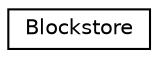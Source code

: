 digraph "Graphical Class Hierarchy"
{
  edge [fontname="Helvetica",fontsize="10",labelfontname="Helvetica",labelfontsize="10"];
  node [fontname="Helvetica",fontsize="10",shape=record];
  rankdir="LR";
  Node0 [label="Blockstore",height=0.2,width=0.4,color="black", fillcolor="white", style="filled",URL="$struct_blockstore.html"];
}
